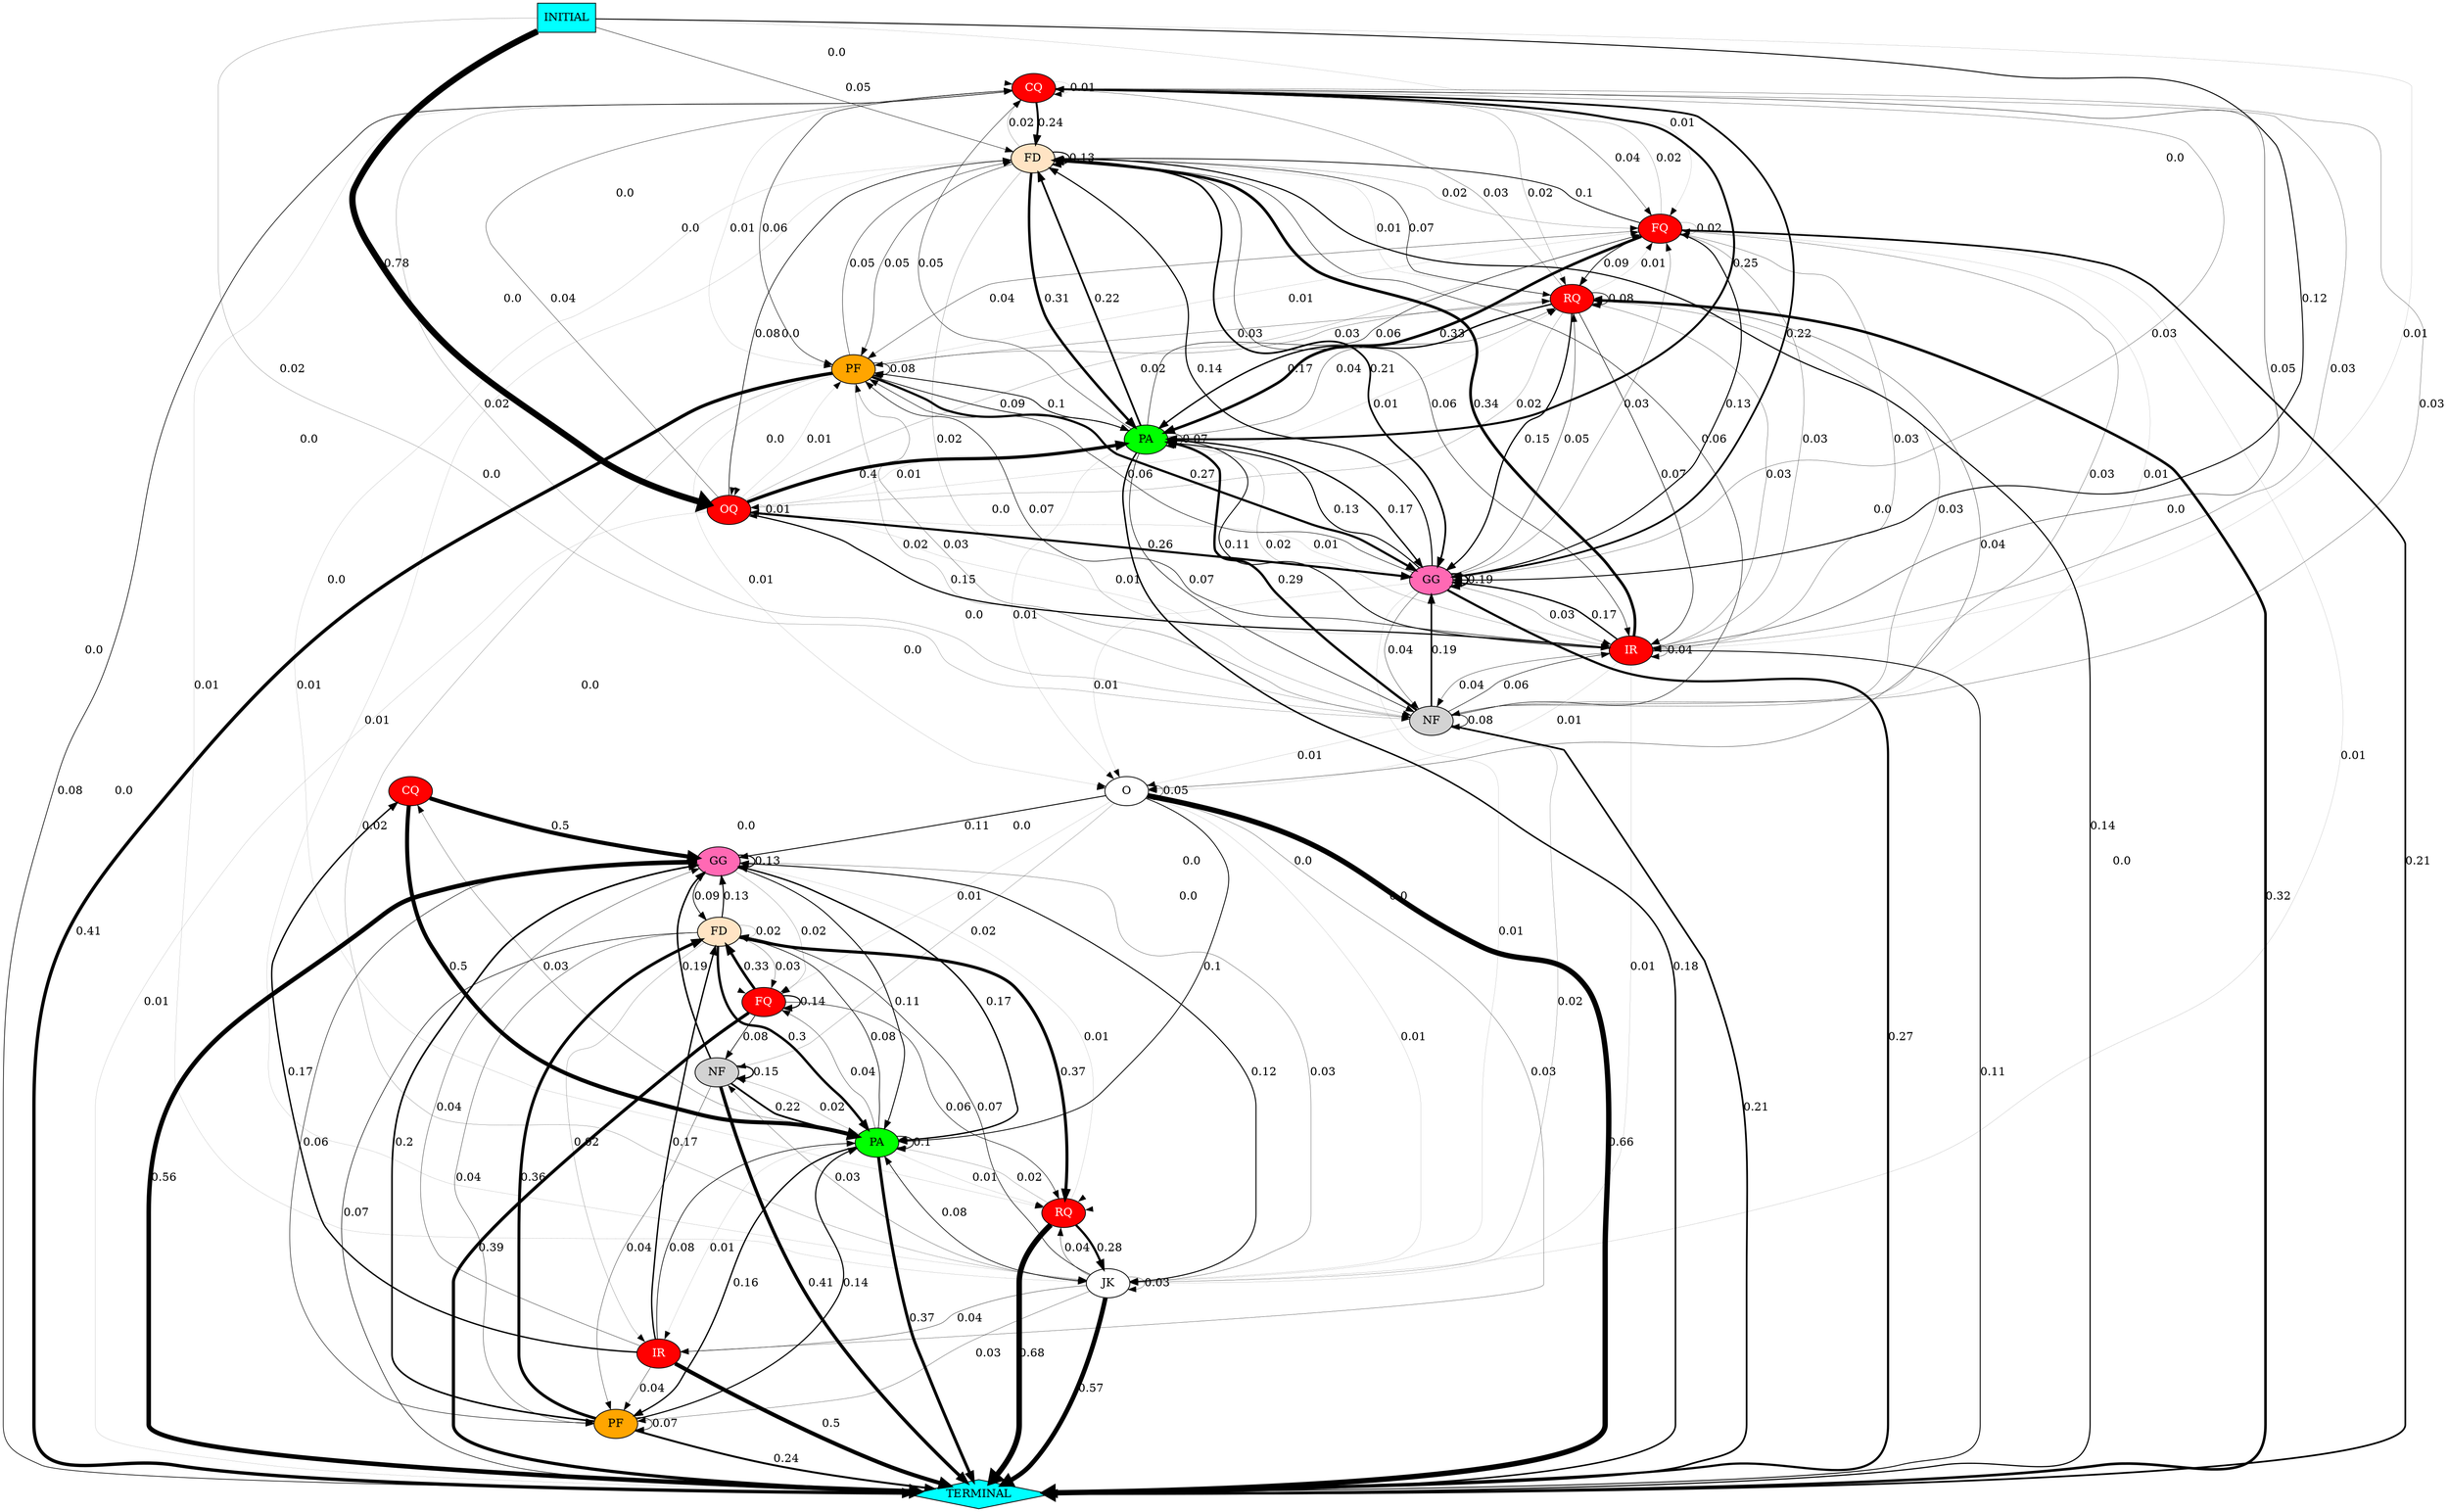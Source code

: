 digraph "G" {
0 [label="CQ", fillcolor=red, style=filled, fontcolor=white];
1 [label="CQ", fillcolor=red, style=filled, fontcolor=white];
2 [label="FD", fillcolor=bisque, style=filled, fontcolor=black];
3 [label="FD", fillcolor=bisque, style=filled, fontcolor=black];
4 [label="FQ", fillcolor=red, style=filled, fontcolor=white];
5 [label="FQ", fillcolor=red, style=filled, fontcolor=white];
6 [label="GG", fillcolor=hotpink, style=filled];
7 [label="GG", fillcolor=hotpink, style=filled];
8 [label="IR", fillcolor=red, style=filled, fontcolor=white];
9 [label="IR", fillcolor=red, style=filled, fontcolor=white];
10 [label="JK"];
11 [label="NF", orange=red, style=filled];
12 [label="NF", orange=red, style=filled];
13 [label="O"];
14 [label="OQ", fillcolor=red, style=filled, fontcolor=white];
15 [label="PA", fillcolor=green, style=filled];
16 [label="PA", fillcolor=green, style=filled];
17 [label="PF", fillcolor=orange, style=filled];
18 [label="PF", fillcolor=orange, style=filled];
19 [label="RQ", fillcolor=red, style=filled, fontcolor=white];
20 [label="RQ", fillcolor=red, style=filled, fontcolor=white];
21 [label="TERMINAL", shape=diamond, fillcolor=cyan, style=filled];
22 [label="INITIAL", shape=box, fillcolor=cyan, style=filled];
0 -> 6  [label="0.5", penwidth="5.0"];
0 -> 15  [label="0.5", penwidth="5.0"];
1 -> 1  [label="0.01", penwidth="0.1"];
1 -> 3  [label="0.24", penwidth="2.4"];
1 -> 5  [label="0.04", penwidth="0.4"];
1 -> 7  [label="0.22", penwidth="2.2"];
1 -> 9  [label="0.03", penwidth="0.3"];
1 -> 10  [label="0.01", penwidth="0.1"];
1 -> 12  [label="0.03", penwidth="0.3"];
1 -> 13  [label="0.0", penwidth="0.0"];
1 -> 14  [label="0.0", penwidth="0.0"];
1 -> 16  [label="0.25", penwidth="2.5"];
1 -> 18  [label="0.06", penwidth="0.6"];
1 -> 20  [label="0.02", penwidth="0.2"];
1 -> 21  [label="0.08", penwidth="0.8"];
2 -> 2  [label="0.02", penwidth="0.2"];
2 -> 4  [label="0.03", penwidth="0.3"];
2 -> 6  [label="0.13", penwidth="1.3"];
2 -> 8  [label="0.02", penwidth="0.2"];
2 -> 15  [label="0.3", penwidth="3.0"];
2 -> 17  [label="0.04", penwidth="0.4"];
2 -> 19  [label="0.37", penwidth="3.7"];
2 -> 21  [label="0.07", penwidth="0.7000000000000001"];
3 -> 1  [label="0.02", penwidth="0.2"];
3 -> 3  [label="0.13", penwidth="1.3"];
3 -> 4  [label="0.0", penwidth="0.0"];
3 -> 5  [label="0.02", penwidth="0.2"];
3 -> 7  [label="0.21", penwidth="2.1"];
3 -> 9  [label="0.06", penwidth="0.6"];
3 -> 10  [label="0.01", penwidth="0.1"];
3 -> 12  [label="0.02", penwidth="0.2"];
3 -> 13  [label="0.0", penwidth="0.0"];
3 -> 14  [label="0.0", penwidth="0.0"];
3 -> 16  [label="0.31", penwidth="3.1"];
3 -> 17  [label="0.0", penwidth="0.0"];
3 -> 18  [label="0.05", penwidth="0.5"];
3 -> 19  [label="0.01", penwidth="0.1"];
3 -> 20  [label="0.01", penwidth="0.1"];
3 -> 21  [label="0.14", penwidth="1.4000000000000001"];
4 -> 2  [label="0.33", penwidth="3.3000000000000003"];
4 -> 4  [label="0.14", penwidth="1.4000000000000001"];
4 -> 11  [label="0.08", penwidth="0.8"];
4 -> 19  [label="0.06", penwidth="0.6"];
4 -> 21  [label="0.39", penwidth="3.9000000000000004"];
5 -> 1  [label="0.02", penwidth="0.2"];
5 -> 3  [label="0.1", penwidth="1.0"];
5 -> 5  [label="0.02", penwidth="0.2"];
5 -> 7  [label="0.13", penwidth="1.3"];
5 -> 9  [label="0.03", penwidth="0.3"];
5 -> 10  [label="0.01", penwidth="0.1"];
5 -> 12  [label="0.03", penwidth="0.3"];
5 -> 13  [label="0.0", penwidth="0.0"];
5 -> 16  [label="0.33", penwidth="3.3000000000000003"];
5 -> 18  [label="0.04", penwidth="0.4"];
5 -> 20  [label="0.09", penwidth="0.8999999999999999"];
5 -> 21  [label="0.21", penwidth="2.1"];
6 -> 2  [label="0.09", penwidth="0.8999999999999999"];
6 -> 4  [label="0.02", penwidth="0.2"];
6 -> 6  [label="0.13", penwidth="1.3"];
6 -> 10  [label="0.03", penwidth="0.3"];
6 -> 15  [label="0.11", penwidth="1.1"];
6 -> 17  [label="0.06", penwidth="0.6"];
6 -> 21  [label="0.56", penwidth="5.6000000000000005"];
7 -> 1  [label="0.03", penwidth="0.3"];
7 -> 3  [label="0.14", penwidth="1.4000000000000001"];
7 -> 5  [label="0.03", penwidth="0.3"];
7 -> 7  [label="0.19", penwidth="1.9"];
7 -> 9  [label="0.03", penwidth="0.3"];
7 -> 10  [label="0.01", penwidth="0.1"];
7 -> 12  [label="0.04", penwidth="0.4"];
7 -> 13  [label="0.01", penwidth="0.1"];
7 -> 14  [label="0.01", penwidth="0.1"];
7 -> 15  [label="0.0", penwidth="0.0"];
7 -> 16  [label="0.13", penwidth="1.3"];
7 -> 18  [label="0.06", penwidth="0.6"];
7 -> 19  [label="0.0", penwidth="0.0"];
7 -> 20  [label="0.05", penwidth="0.5"];
7 -> 21  [label="0.27", penwidth="2.7"];
8 -> 0  [label="0.17", penwidth="1.7000000000000002"];
8 -> 2  [label="0.17", penwidth="1.7000000000000002"];
8 -> 6  [label="0.04", penwidth="0.4"];
8 -> 15  [label="0.08", penwidth="0.8"];
8 -> 17  [label="0.04", penwidth="0.4"];
8 -> 21  [label="0.5", penwidth="5.0"];
9 -> 1  [label="0.05", penwidth="0.5"];
9 -> 3  [label="0.34", penwidth="3.4000000000000004"];
9 -> 5  [label="0.03", penwidth="0.3"];
9 -> 7  [label="0.17", penwidth="1.7000000000000002"];
9 -> 9  [label="0.04", penwidth="0.4"];
9 -> 10  [label="0.01", penwidth="0.1"];
9 -> 12  [label="0.04", penwidth="0.4"];
9 -> 13  [label="0.01", penwidth="0.1"];
9 -> 14  [label="0.01", penwidth="0.1"];
9 -> 16  [label="0.11", penwidth="1.1"];
9 -> 18  [label="0.07", penwidth="0.7000000000000001"];
9 -> 20  [label="0.03", penwidth="0.3"];
9 -> 21  [label="0.11", penwidth="1.1"];
10 -> 2  [label="0.07", penwidth="0.7000000000000001"];
10 -> 6  [label="0.12", penwidth="1.2"];
10 -> 8  [label="0.04", penwidth="0.4"];
10 -> 10  [label="0.03", penwidth="0.3"];
10 -> 11  [label="0.03", penwidth="0.3"];
10 -> 15  [label="0.08", penwidth="0.8"];
10 -> 17  [label="0.03", penwidth="0.3"];
10 -> 19  [label="0.04", penwidth="0.4"];
10 -> 21  [label="0.57", penwidth="5.699999999999999"];
11 -> 6  [label="0.19", penwidth="1.9"];
11 -> 11  [label="0.15", penwidth="1.5"];
11 -> 15  [label="0.22", penwidth="2.2"];
11 -> 17  [label="0.04", penwidth="0.4"];
11 -> 21  [label="0.41", penwidth="4.1"];
12 -> 1  [label="0.02", penwidth="0.2"];
12 -> 3  [label="0.06", penwidth="0.6"];
12 -> 5  [label="0.01", penwidth="0.1"];
12 -> 7  [label="0.19", penwidth="1.9"];
12 -> 9  [label="0.06", penwidth="0.6"];
12 -> 10  [label="0.02", penwidth="0.2"];
12 -> 12  [label="0.08", penwidth="0.8"];
12 -> 13  [label="0.01", penwidth="0.1"];
12 -> 16  [label="0.29", penwidth="2.9"];
12 -> 18  [label="0.03", penwidth="0.3"];
12 -> 20  [label="0.03", penwidth="0.3"];
12 -> 21  [label="0.21", penwidth="2.1"];
13 -> 4  [label="0.01", penwidth="0.1"];
13 -> 6  [label="0.11", penwidth="1.1"];
13 -> 8  [label="0.03", penwidth="0.3"];
13 -> 10  [label="0.01", penwidth="0.1"];
13 -> 11  [label="0.02", penwidth="0.2"];
13 -> 13  [label="0.05", penwidth="0.5"];
13 -> 15  [label="0.1", penwidth="1.0"];
13 -> 21  [label="0.66", penwidth="6.6000000000000005"];
14 -> 1  [label="0.04", penwidth="0.4"];
14 -> 3  [label="0.08", penwidth="0.8"];
14 -> 5  [label="0.02", penwidth="0.2"];
14 -> 6  [label="0.0", penwidth="0.0"];
14 -> 7  [label="0.26", penwidth="2.6"];
14 -> 9  [label="0.15", penwidth="1.5"];
14 -> 10  [label="0.0", penwidth="0.0"];
14 -> 12  [label="0.0", penwidth="0.0"];
14 -> 13  [label="0.0", penwidth="0.0"];
14 -> 14  [label="0.01", penwidth="0.1"];
14 -> 15  [label="0.0", penwidth="0.0"];
14 -> 16  [label="0.4", penwidth="4.0"];
14 -> 18  [label="0.01", penwidth="0.1"];
14 -> 20  [label="0.01", penwidth="0.1"];
14 -> 21  [label="0.01", penwidth="0.1"];
15 -> 0  [label="0.03", penwidth="0.3"];
15 -> 2  [label="0.08", penwidth="0.8"];
15 -> 4  [label="0.04", penwidth="0.4"];
15 -> 6  [label="0.17", penwidth="1.7000000000000002"];
15 -> 8  [label="0.01", penwidth="0.1"];
15 -> 11  [label="0.02", penwidth="0.2"];
15 -> 15  [label="0.1", penwidth="1.0"];
15 -> 17  [label="0.16", penwidth="1.6"];
15 -> 19  [label="0.01", penwidth="0.1"];
15 -> 21  [label="0.37", penwidth="3.7"];
16 -> 1  [label="0.05", penwidth="0.5"];
16 -> 3  [label="0.22", penwidth="2.2"];
16 -> 5  [label="0.06", penwidth="0.6"];
16 -> 7  [label="0.17", penwidth="1.7000000000000002"];
16 -> 9  [label="0.02", penwidth="0.2"];
16 -> 10  [label="0.0", penwidth="0.0"];
16 -> 12  [label="0.07", penwidth="0.7000000000000001"];
16 -> 13  [label="0.01", penwidth="0.1"];
16 -> 14  [label="0.01", penwidth="0.1"];
16 -> 16  [label="0.07", penwidth="0.7000000000000001"];
16 -> 18  [label="0.1", penwidth="1.0"];
16 -> 19  [label="0.0", penwidth="0.0"];
16 -> 20  [label="0.04", penwidth="0.4"];
16 -> 21  [label="0.18", penwidth="1.7999999999999998"];
17 -> 2  [label="0.36", penwidth="3.5999999999999996"];
17 -> 6  [label="0.2", penwidth="2.0"];
17 -> 15  [label="0.14", penwidth="1.4000000000000001"];
17 -> 17  [label="0.07", penwidth="0.7000000000000001"];
17 -> 21  [label="0.24", penwidth="2.4"];
18 -> 1  [label="0.01", penwidth="0.1"];
18 -> 3  [label="0.05", penwidth="0.5"];
18 -> 5  [label="0.01", penwidth="0.1"];
18 -> 7  [label="0.27", penwidth="2.7"];
18 -> 9  [label="0.0", penwidth="0.0"];
18 -> 10  [label="0.02", penwidth="0.2"];
18 -> 12  [label="0.02", penwidth="0.2"];
18 -> 13  [label="0.01", penwidth="0.1"];
18 -> 14  [label="0.0", penwidth="0.0"];
18 -> 16  [label="0.09", penwidth="0.8999999999999999"];
18 -> 18  [label="0.08", penwidth="0.8"];
18 -> 20  [label="0.03", penwidth="0.3"];
18 -> 21  [label="0.41", penwidth="4.1"];
19 -> 6  [label="0.01", penwidth="0.1"];
19 -> 10  [label="0.28", penwidth="2.8000000000000003"];
19 -> 15  [label="0.02", penwidth="0.2"];
19 -> 21  [label="0.68", penwidth="6.800000000000001"];
20 -> 1  [label="0.03", penwidth="0.3"];
20 -> 3  [label="0.07", penwidth="0.7000000000000001"];
20 -> 5  [label="0.01", penwidth="0.1"];
20 -> 7  [label="0.15", penwidth="1.5"];
20 -> 9  [label="0.07", penwidth="0.7000000000000001"];
20 -> 12  [label="0.0", penwidth="0.0"];
20 -> 13  [label="0.04", penwidth="0.4"];
20 -> 14  [label="0.02", penwidth="0.2"];
20 -> 16  [label="0.17", penwidth="1.7000000000000002"];
20 -> 17  [label="0.0", penwidth="0.0"];
20 -> 18  [label="0.03", penwidth="0.3"];
20 -> 20  [label="0.08", penwidth="0.8"];
20 -> 21  [label="0.32", penwidth="3.2"];
22 -> 1  [label="0.0", penwidth="0.0"];
22 -> 3  [label="0.05", penwidth="0.5"];
22 -> 5  [label="0.01", penwidth="0.1"];
22 -> 7  [label="0.12", penwidth="1.2"];
22 -> 9  [label="0.01", penwidth="0.1"];
22 -> 10  [label="0.0", penwidth="0.0"];
22 -> 12  [label="0.02", penwidth="0.2"];
22 -> 14  [label="0.78", penwidth="7.800000000000001"];
22 -> 16  [label="0.0", penwidth="0.0"];
22 -> 18  [label="0.0", penwidth="0.0"];
22 -> 20  [label="0.0", penwidth="0.0"];
}
